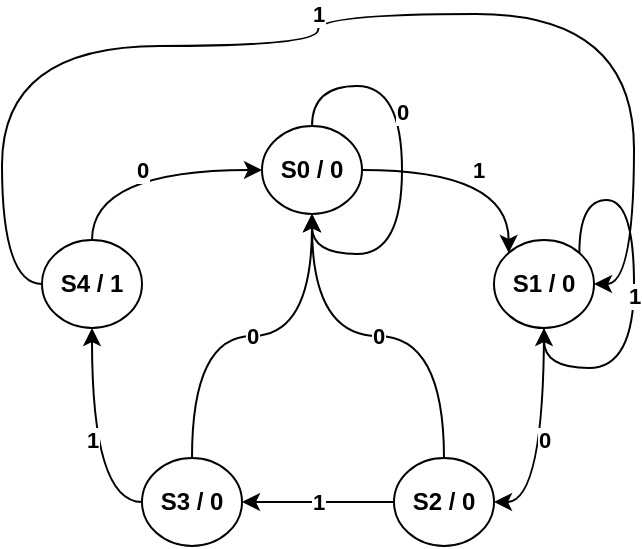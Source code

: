 <mxfile version="16.1.2" type="device"><diagram id="1NP5cN4CnNOHuLWdJ1JB" name="Page-1"><mxGraphModel dx="569" dy="305" grid="0" gridSize="10" guides="1" tooltips="1" connect="1" arrows="1" fold="1" page="1" pageScale="1" pageWidth="850" pageHeight="1100" math="0" shadow="0"><root><mxCell id="0"/><mxCell id="1" parent="0"/><mxCell id="tq2MXmdzds_vShaziunw-6" value="&lt;span&gt;1&lt;/span&gt;" style="edgeStyle=orthogonalEdgeStyle;orthogonalLoop=1;jettySize=auto;html=1;exitX=1;exitY=0.5;exitDx=0;exitDy=0;entryX=0;entryY=0;entryDx=0;entryDy=0;curved=1;fontStyle=1" edge="1" parent="1" source="tq2MXmdzds_vShaziunw-1" target="tq2MXmdzds_vShaziunw-2"><mxGeometry relative="1" as="geometry"/></mxCell><mxCell id="tq2MXmdzds_vShaziunw-1" value="&lt;span&gt;S0 / 0&lt;/span&gt;" style="ellipse;whiteSpace=wrap;html=1;fontStyle=1" vertex="1" parent="1"><mxGeometry x="341" y="259" width="50" height="44" as="geometry"/></mxCell><mxCell id="tq2MXmdzds_vShaziunw-7" value="0" style="edgeStyle=orthogonalEdgeStyle;curved=1;orthogonalLoop=1;jettySize=auto;html=1;exitX=0.5;exitY=1;exitDx=0;exitDy=0;entryX=1;entryY=0.5;entryDx=0;entryDy=0;fontStyle=1" edge="1" parent="1" source="tq2MXmdzds_vShaziunw-2" target="tq2MXmdzds_vShaziunw-3"><mxGeometry relative="1" as="geometry"/></mxCell><mxCell id="tq2MXmdzds_vShaziunw-12" value="1" style="edgeStyle=orthogonalEdgeStyle;curved=1;orthogonalLoop=1;jettySize=auto;html=1;exitX=1;exitY=0;exitDx=0;exitDy=0;fontStyle=1" edge="1" parent="1" source="tq2MXmdzds_vShaziunw-2" target="tq2MXmdzds_vShaziunw-2"><mxGeometry relative="1" as="geometry"><mxPoint x="548" y="332" as="targetPoint"/></mxGeometry></mxCell><mxCell id="tq2MXmdzds_vShaziunw-2" value="&lt;span&gt;S1&amp;nbsp;/ 0&lt;/span&gt;" style="ellipse;whiteSpace=wrap;html=1;fontStyle=1" vertex="1" parent="1"><mxGeometry x="457" y="316" width="50" height="44" as="geometry"/></mxCell><mxCell id="tq2MXmdzds_vShaziunw-8" value="&lt;span&gt;1&lt;/span&gt;" style="edgeStyle=orthogonalEdgeStyle;curved=1;orthogonalLoop=1;jettySize=auto;html=1;exitX=0;exitY=0.5;exitDx=0;exitDy=0;entryX=1;entryY=0.5;entryDx=0;entryDy=0;fontStyle=1" edge="1" parent="1" source="tq2MXmdzds_vShaziunw-3" target="tq2MXmdzds_vShaziunw-4"><mxGeometry relative="1" as="geometry"/></mxCell><mxCell id="tq2MXmdzds_vShaziunw-11" value="0" style="edgeStyle=orthogonalEdgeStyle;curved=1;orthogonalLoop=1;jettySize=auto;html=1;exitX=0.5;exitY=0;exitDx=0;exitDy=0;entryX=0.5;entryY=1;entryDx=0;entryDy=0;fontStyle=1" edge="1" parent="1" source="tq2MXmdzds_vShaziunw-3" target="tq2MXmdzds_vShaziunw-1"><mxGeometry relative="1" as="geometry"/></mxCell><mxCell id="tq2MXmdzds_vShaziunw-3" value="&lt;span&gt;S2 / 0&lt;/span&gt;" style="ellipse;whiteSpace=wrap;html=1;fontStyle=1" vertex="1" parent="1"><mxGeometry x="407" y="425" width="50" height="44" as="geometry"/></mxCell><mxCell id="tq2MXmdzds_vShaziunw-9" value="&lt;span&gt;1&lt;/span&gt;" style="edgeStyle=orthogonalEdgeStyle;curved=1;orthogonalLoop=1;jettySize=auto;html=1;exitX=0;exitY=0.5;exitDx=0;exitDy=0;entryX=0.5;entryY=1;entryDx=0;entryDy=0;fontStyle=1" edge="1" parent="1" source="tq2MXmdzds_vShaziunw-4" target="tq2MXmdzds_vShaziunw-5"><mxGeometry relative="1" as="geometry"/></mxCell><mxCell id="tq2MXmdzds_vShaziunw-14" value="&lt;span&gt;0&lt;/span&gt;" style="edgeStyle=orthogonalEdgeStyle;curved=1;orthogonalLoop=1;jettySize=auto;html=1;exitX=0.5;exitY=0;exitDx=0;exitDy=0;entryX=0.5;entryY=1;entryDx=0;entryDy=0;fontStyle=1" edge="1" parent="1" source="tq2MXmdzds_vShaziunw-4" target="tq2MXmdzds_vShaziunw-1"><mxGeometry relative="1" as="geometry"/></mxCell><mxCell id="tq2MXmdzds_vShaziunw-4" value="&lt;span&gt;S3 / 0&lt;/span&gt;" style="ellipse;whiteSpace=wrap;html=1;fontStyle=1" vertex="1" parent="1"><mxGeometry x="281" y="425" width="50" height="44" as="geometry"/></mxCell><mxCell id="tq2MXmdzds_vShaziunw-10" value="0" style="edgeStyle=orthogonalEdgeStyle;curved=1;orthogonalLoop=1;jettySize=auto;html=1;exitX=0.5;exitY=0;exitDx=0;exitDy=0;entryX=0;entryY=0.5;entryDx=0;entryDy=0;fontStyle=1" edge="1" parent="1" source="tq2MXmdzds_vShaziunw-5" target="tq2MXmdzds_vShaziunw-1"><mxGeometry relative="1" as="geometry"/></mxCell><mxCell id="tq2MXmdzds_vShaziunw-17" value="&lt;b&gt;1&lt;/b&gt;" style="edgeStyle=orthogonalEdgeStyle;curved=1;orthogonalLoop=1;jettySize=auto;html=1;exitX=0;exitY=0.5;exitDx=0;exitDy=0;entryX=1;entryY=0.5;entryDx=0;entryDy=0;" edge="1" parent="1" source="tq2MXmdzds_vShaziunw-5" target="tq2MXmdzds_vShaziunw-2"><mxGeometry relative="1" as="geometry"><Array as="points"><mxPoint x="211" y="338"/><mxPoint x="211" y="219"/><mxPoint x="369" y="219"/><mxPoint x="369" y="203"/><mxPoint x="527" y="203"/><mxPoint x="527" y="338"/></Array></mxGeometry></mxCell><mxCell id="tq2MXmdzds_vShaziunw-5" value="&lt;span&gt;S4 / 1&lt;/span&gt;" style="ellipse;whiteSpace=wrap;html=1;fontStyle=1" vertex="1" parent="1"><mxGeometry x="231" y="316" width="50" height="44" as="geometry"/></mxCell><mxCell id="tq2MXmdzds_vShaziunw-13" value="0" style="edgeStyle=orthogonalEdgeStyle;curved=1;orthogonalLoop=1;jettySize=auto;html=1;exitX=0.5;exitY=0;exitDx=0;exitDy=0;fontStyle=1" edge="1" parent="1" source="tq2MXmdzds_vShaziunw-1" target="tq2MXmdzds_vShaziunw-1"><mxGeometry x="-0.271" relative="1" as="geometry"><mxPoint as="offset"/></mxGeometry></mxCell></root></mxGraphModel></diagram></mxfile>